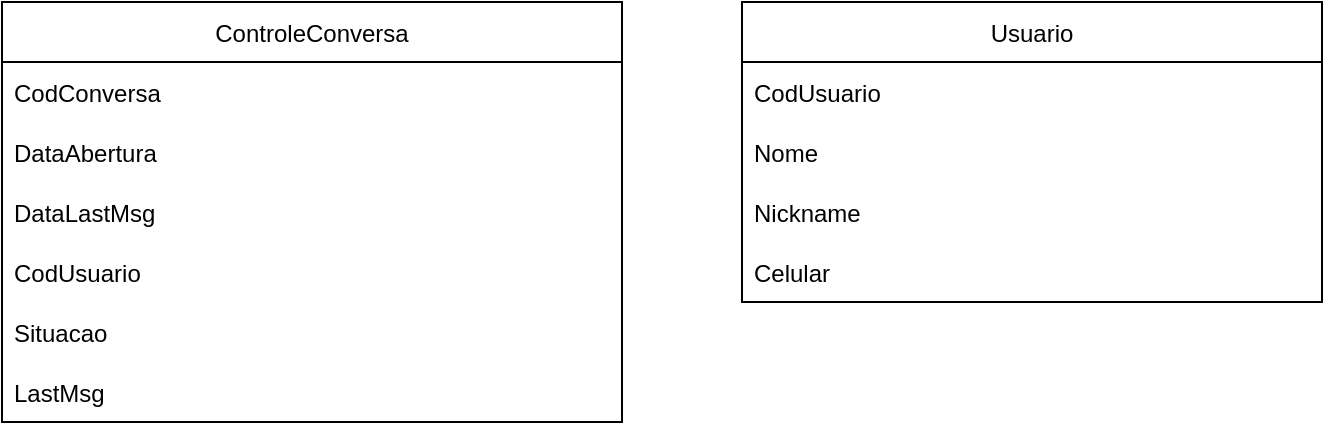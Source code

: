<mxfile version="15.8.5" type="github">
  <diagram id="PELojZe37_osMWEXTnp6" name="Page-1">
    <mxGraphModel dx="1422" dy="705" grid="1" gridSize="10" guides="1" tooltips="1" connect="1" arrows="1" fold="1" page="1" pageScale="1" pageWidth="827" pageHeight="1169" math="0" shadow="0">
      <root>
        <mxCell id="0" />
        <mxCell id="1" parent="0" />
        <mxCell id="p0x0c7Ia67atFkcIuL1b-1" value="ControleConversa" style="swimlane;fontStyle=0;childLayout=stackLayout;horizontal=1;startSize=30;horizontalStack=0;resizeParent=1;resizeParentMax=0;resizeLast=0;collapsible=1;marginBottom=0;" vertex="1" parent="1">
          <mxGeometry x="60" y="90" width="310" height="210" as="geometry" />
        </mxCell>
        <mxCell id="p0x0c7Ia67atFkcIuL1b-2" value="CodConversa" style="text;strokeColor=none;fillColor=none;align=left;verticalAlign=middle;spacingLeft=4;spacingRight=4;overflow=hidden;points=[[0,0.5],[1,0.5]];portConstraint=eastwest;rotatable=0;" vertex="1" parent="p0x0c7Ia67atFkcIuL1b-1">
          <mxGeometry y="30" width="310" height="30" as="geometry" />
        </mxCell>
        <mxCell id="p0x0c7Ia67atFkcIuL1b-3" value="DataAbertura" style="text;strokeColor=none;fillColor=none;align=left;verticalAlign=middle;spacingLeft=4;spacingRight=4;overflow=hidden;points=[[0,0.5],[1,0.5]];portConstraint=eastwest;rotatable=0;" vertex="1" parent="p0x0c7Ia67atFkcIuL1b-1">
          <mxGeometry y="60" width="310" height="30" as="geometry" />
        </mxCell>
        <mxCell id="p0x0c7Ia67atFkcIuL1b-4" value="DataLastMsg" style="text;strokeColor=none;fillColor=none;align=left;verticalAlign=middle;spacingLeft=4;spacingRight=4;overflow=hidden;points=[[0,0.5],[1,0.5]];portConstraint=eastwest;rotatable=0;" vertex="1" parent="p0x0c7Ia67atFkcIuL1b-1">
          <mxGeometry y="90" width="310" height="30" as="geometry" />
        </mxCell>
        <mxCell id="p0x0c7Ia67atFkcIuL1b-12" value="CodUsuario" style="text;strokeColor=none;fillColor=none;align=left;verticalAlign=middle;spacingLeft=4;spacingRight=4;overflow=hidden;points=[[0,0.5],[1,0.5]];portConstraint=eastwest;rotatable=0;" vertex="1" parent="p0x0c7Ia67atFkcIuL1b-1">
          <mxGeometry y="120" width="310" height="30" as="geometry" />
        </mxCell>
        <mxCell id="p0x0c7Ia67atFkcIuL1b-13" value="Situacao" style="text;strokeColor=none;fillColor=none;align=left;verticalAlign=middle;spacingLeft=4;spacingRight=4;overflow=hidden;points=[[0,0.5],[1,0.5]];portConstraint=eastwest;rotatable=0;" vertex="1" parent="p0x0c7Ia67atFkcIuL1b-1">
          <mxGeometry y="150" width="310" height="30" as="geometry" />
        </mxCell>
        <mxCell id="p0x0c7Ia67atFkcIuL1b-11" value="LastMsg" style="text;strokeColor=none;fillColor=none;align=left;verticalAlign=middle;spacingLeft=4;spacingRight=4;overflow=hidden;points=[[0,0.5],[1,0.5]];portConstraint=eastwest;rotatable=0;" vertex="1" parent="p0x0c7Ia67atFkcIuL1b-1">
          <mxGeometry y="180" width="310" height="30" as="geometry" />
        </mxCell>
        <mxCell id="p0x0c7Ia67atFkcIuL1b-5" value="Usuario" style="swimlane;fontStyle=0;childLayout=stackLayout;horizontal=1;startSize=30;horizontalStack=0;resizeParent=1;resizeParentMax=0;resizeLast=0;collapsible=1;marginBottom=0;" vertex="1" parent="1">
          <mxGeometry x="430" y="90" width="290" height="150" as="geometry" />
        </mxCell>
        <mxCell id="p0x0c7Ia67atFkcIuL1b-6" value="CodUsuario" style="text;strokeColor=none;fillColor=none;align=left;verticalAlign=middle;spacingLeft=4;spacingRight=4;overflow=hidden;points=[[0,0.5],[1,0.5]];portConstraint=eastwest;rotatable=0;" vertex="1" parent="p0x0c7Ia67atFkcIuL1b-5">
          <mxGeometry y="30" width="290" height="30" as="geometry" />
        </mxCell>
        <mxCell id="p0x0c7Ia67atFkcIuL1b-7" value="Nome" style="text;strokeColor=none;fillColor=none;align=left;verticalAlign=middle;spacingLeft=4;spacingRight=4;overflow=hidden;points=[[0,0.5],[1,0.5]];portConstraint=eastwest;rotatable=0;" vertex="1" parent="p0x0c7Ia67atFkcIuL1b-5">
          <mxGeometry y="60" width="290" height="30" as="geometry" />
        </mxCell>
        <mxCell id="p0x0c7Ia67atFkcIuL1b-8" value="Nickname" style="text;strokeColor=none;fillColor=none;align=left;verticalAlign=middle;spacingLeft=4;spacingRight=4;overflow=hidden;points=[[0,0.5],[1,0.5]];portConstraint=eastwest;rotatable=0;" vertex="1" parent="p0x0c7Ia67atFkcIuL1b-5">
          <mxGeometry y="90" width="290" height="30" as="geometry" />
        </mxCell>
        <mxCell id="p0x0c7Ia67atFkcIuL1b-9" value="Celular" style="text;strokeColor=none;fillColor=none;align=left;verticalAlign=middle;spacingLeft=4;spacingRight=4;overflow=hidden;points=[[0,0.5],[1,0.5]];portConstraint=eastwest;rotatable=0;" vertex="1" parent="p0x0c7Ia67atFkcIuL1b-5">
          <mxGeometry y="120" width="290" height="30" as="geometry" />
        </mxCell>
      </root>
    </mxGraphModel>
  </diagram>
</mxfile>
